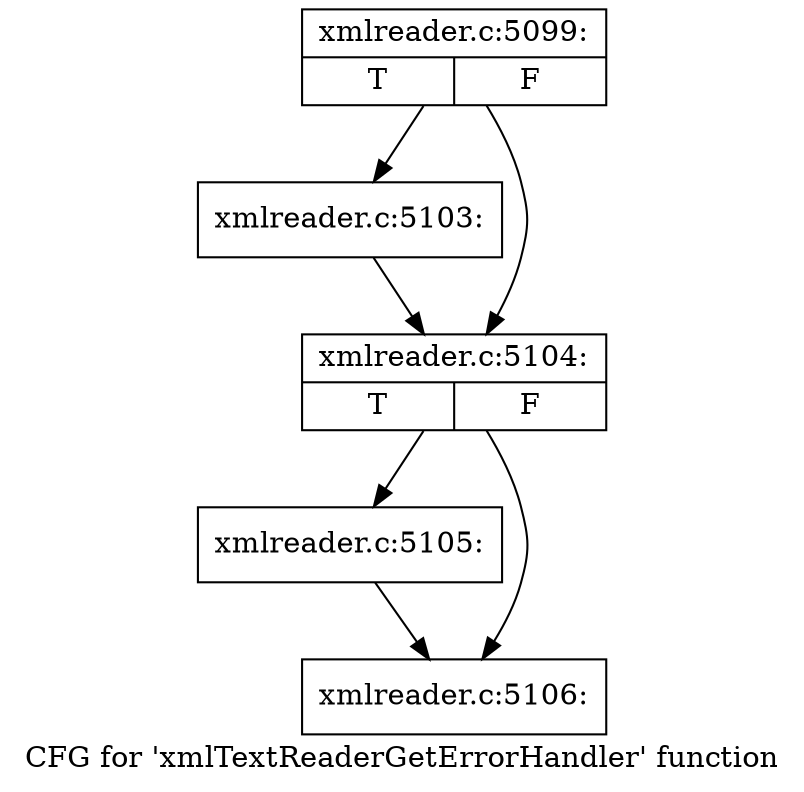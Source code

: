 digraph "CFG for 'xmlTextReaderGetErrorHandler' function" {
	label="CFG for 'xmlTextReaderGetErrorHandler' function";

	Node0x55e44936b430 [shape=record,label="{xmlreader.c:5099:|{<s0>T|<s1>F}}"];
	Node0x55e44936b430 -> Node0x55e4494cbc10;
	Node0x55e44936b430 -> Node0x55e4494cbc60;
	Node0x55e4494cbc10 [shape=record,label="{xmlreader.c:5103:}"];
	Node0x55e4494cbc10 -> Node0x55e4494cbc60;
	Node0x55e4494cbc60 [shape=record,label="{xmlreader.c:5104:|{<s0>T|<s1>F}}"];
	Node0x55e4494cbc60 -> Node0x55e4494cc2a0;
	Node0x55e4494cbc60 -> Node0x55e4494cc2f0;
	Node0x55e4494cc2a0 [shape=record,label="{xmlreader.c:5105:}"];
	Node0x55e4494cc2a0 -> Node0x55e4494cc2f0;
	Node0x55e4494cc2f0 [shape=record,label="{xmlreader.c:5106:}"];
}
